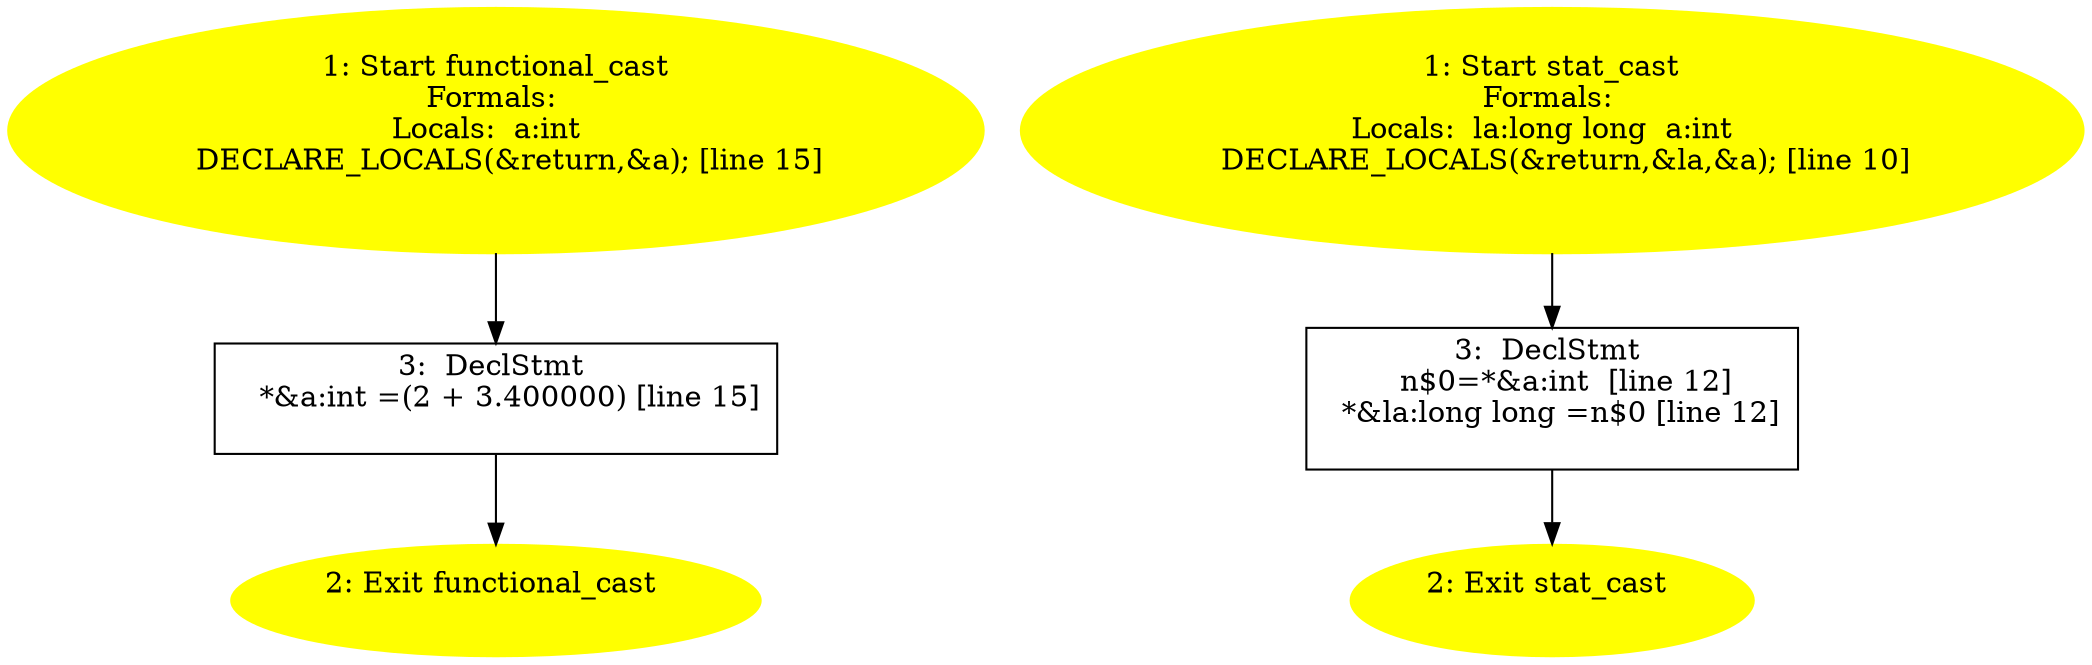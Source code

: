 /* @generated */
digraph iCFG {
"functional_cast{d41d8cd98f00b204e9800998ecf8427e_Z15functional_castv}.7122023588f140826197f018c2937d7a_3" [label="3:  DeclStmt \n   *&a:int =(2 + 3.400000) [line 15]\n " shape="box"]
	

	 "functional_cast{d41d8cd98f00b204e9800998ecf8427e_Z15functional_castv}.7122023588f140826197f018c2937d7a_3" -> "functional_cast{d41d8cd98f00b204e9800998ecf8427e_Z15functional_castv}.7122023588f140826197f018c2937d7a_2" ;
"functional_cast{d41d8cd98f00b204e9800998ecf8427e_Z15functional_castv}.7122023588f140826197f018c2937d7a_2" [label="2: Exit functional_cast \n  " color=yellow style=filled]
	

"functional_cast{d41d8cd98f00b204e9800998ecf8427e_Z15functional_castv}.7122023588f140826197f018c2937d7a_1" [label="1: Start functional_cast\nFormals: \nLocals:  a:int  \n   DECLARE_LOCALS(&return,&a); [line 15]\n " color=yellow style=filled]
	

	 "functional_cast{d41d8cd98f00b204e9800998ecf8427e_Z15functional_castv}.7122023588f140826197f018c2937d7a_1" -> "functional_cast{d41d8cd98f00b204e9800998ecf8427e_Z15functional_castv}.7122023588f140826197f018c2937d7a_3" ;
"stat_cast{d41d8cd98f00b204e9800998ecf8427e_Z9stat_castv}.ffc17f0a02b6ab8c540e0af0d8b468a4_3" [label="3:  DeclStmt \n   n$0=*&a:int  [line 12]\n  *&la:long long =n$0 [line 12]\n " shape="box"]
	

	 "stat_cast{d41d8cd98f00b204e9800998ecf8427e_Z9stat_castv}.ffc17f0a02b6ab8c540e0af0d8b468a4_3" -> "stat_cast{d41d8cd98f00b204e9800998ecf8427e_Z9stat_castv}.ffc17f0a02b6ab8c540e0af0d8b468a4_2" ;
"stat_cast{d41d8cd98f00b204e9800998ecf8427e_Z9stat_castv}.ffc17f0a02b6ab8c540e0af0d8b468a4_2" [label="2: Exit stat_cast \n  " color=yellow style=filled]
	

"stat_cast{d41d8cd98f00b204e9800998ecf8427e_Z9stat_castv}.ffc17f0a02b6ab8c540e0af0d8b468a4_1" [label="1: Start stat_cast\nFormals: \nLocals:  la:long long  a:int  \n   DECLARE_LOCALS(&return,&la,&a); [line 10]\n " color=yellow style=filled]
	

	 "stat_cast{d41d8cd98f00b204e9800998ecf8427e_Z9stat_castv}.ffc17f0a02b6ab8c540e0af0d8b468a4_1" -> "stat_cast{d41d8cd98f00b204e9800998ecf8427e_Z9stat_castv}.ffc17f0a02b6ab8c540e0af0d8b468a4_3" ;
}

